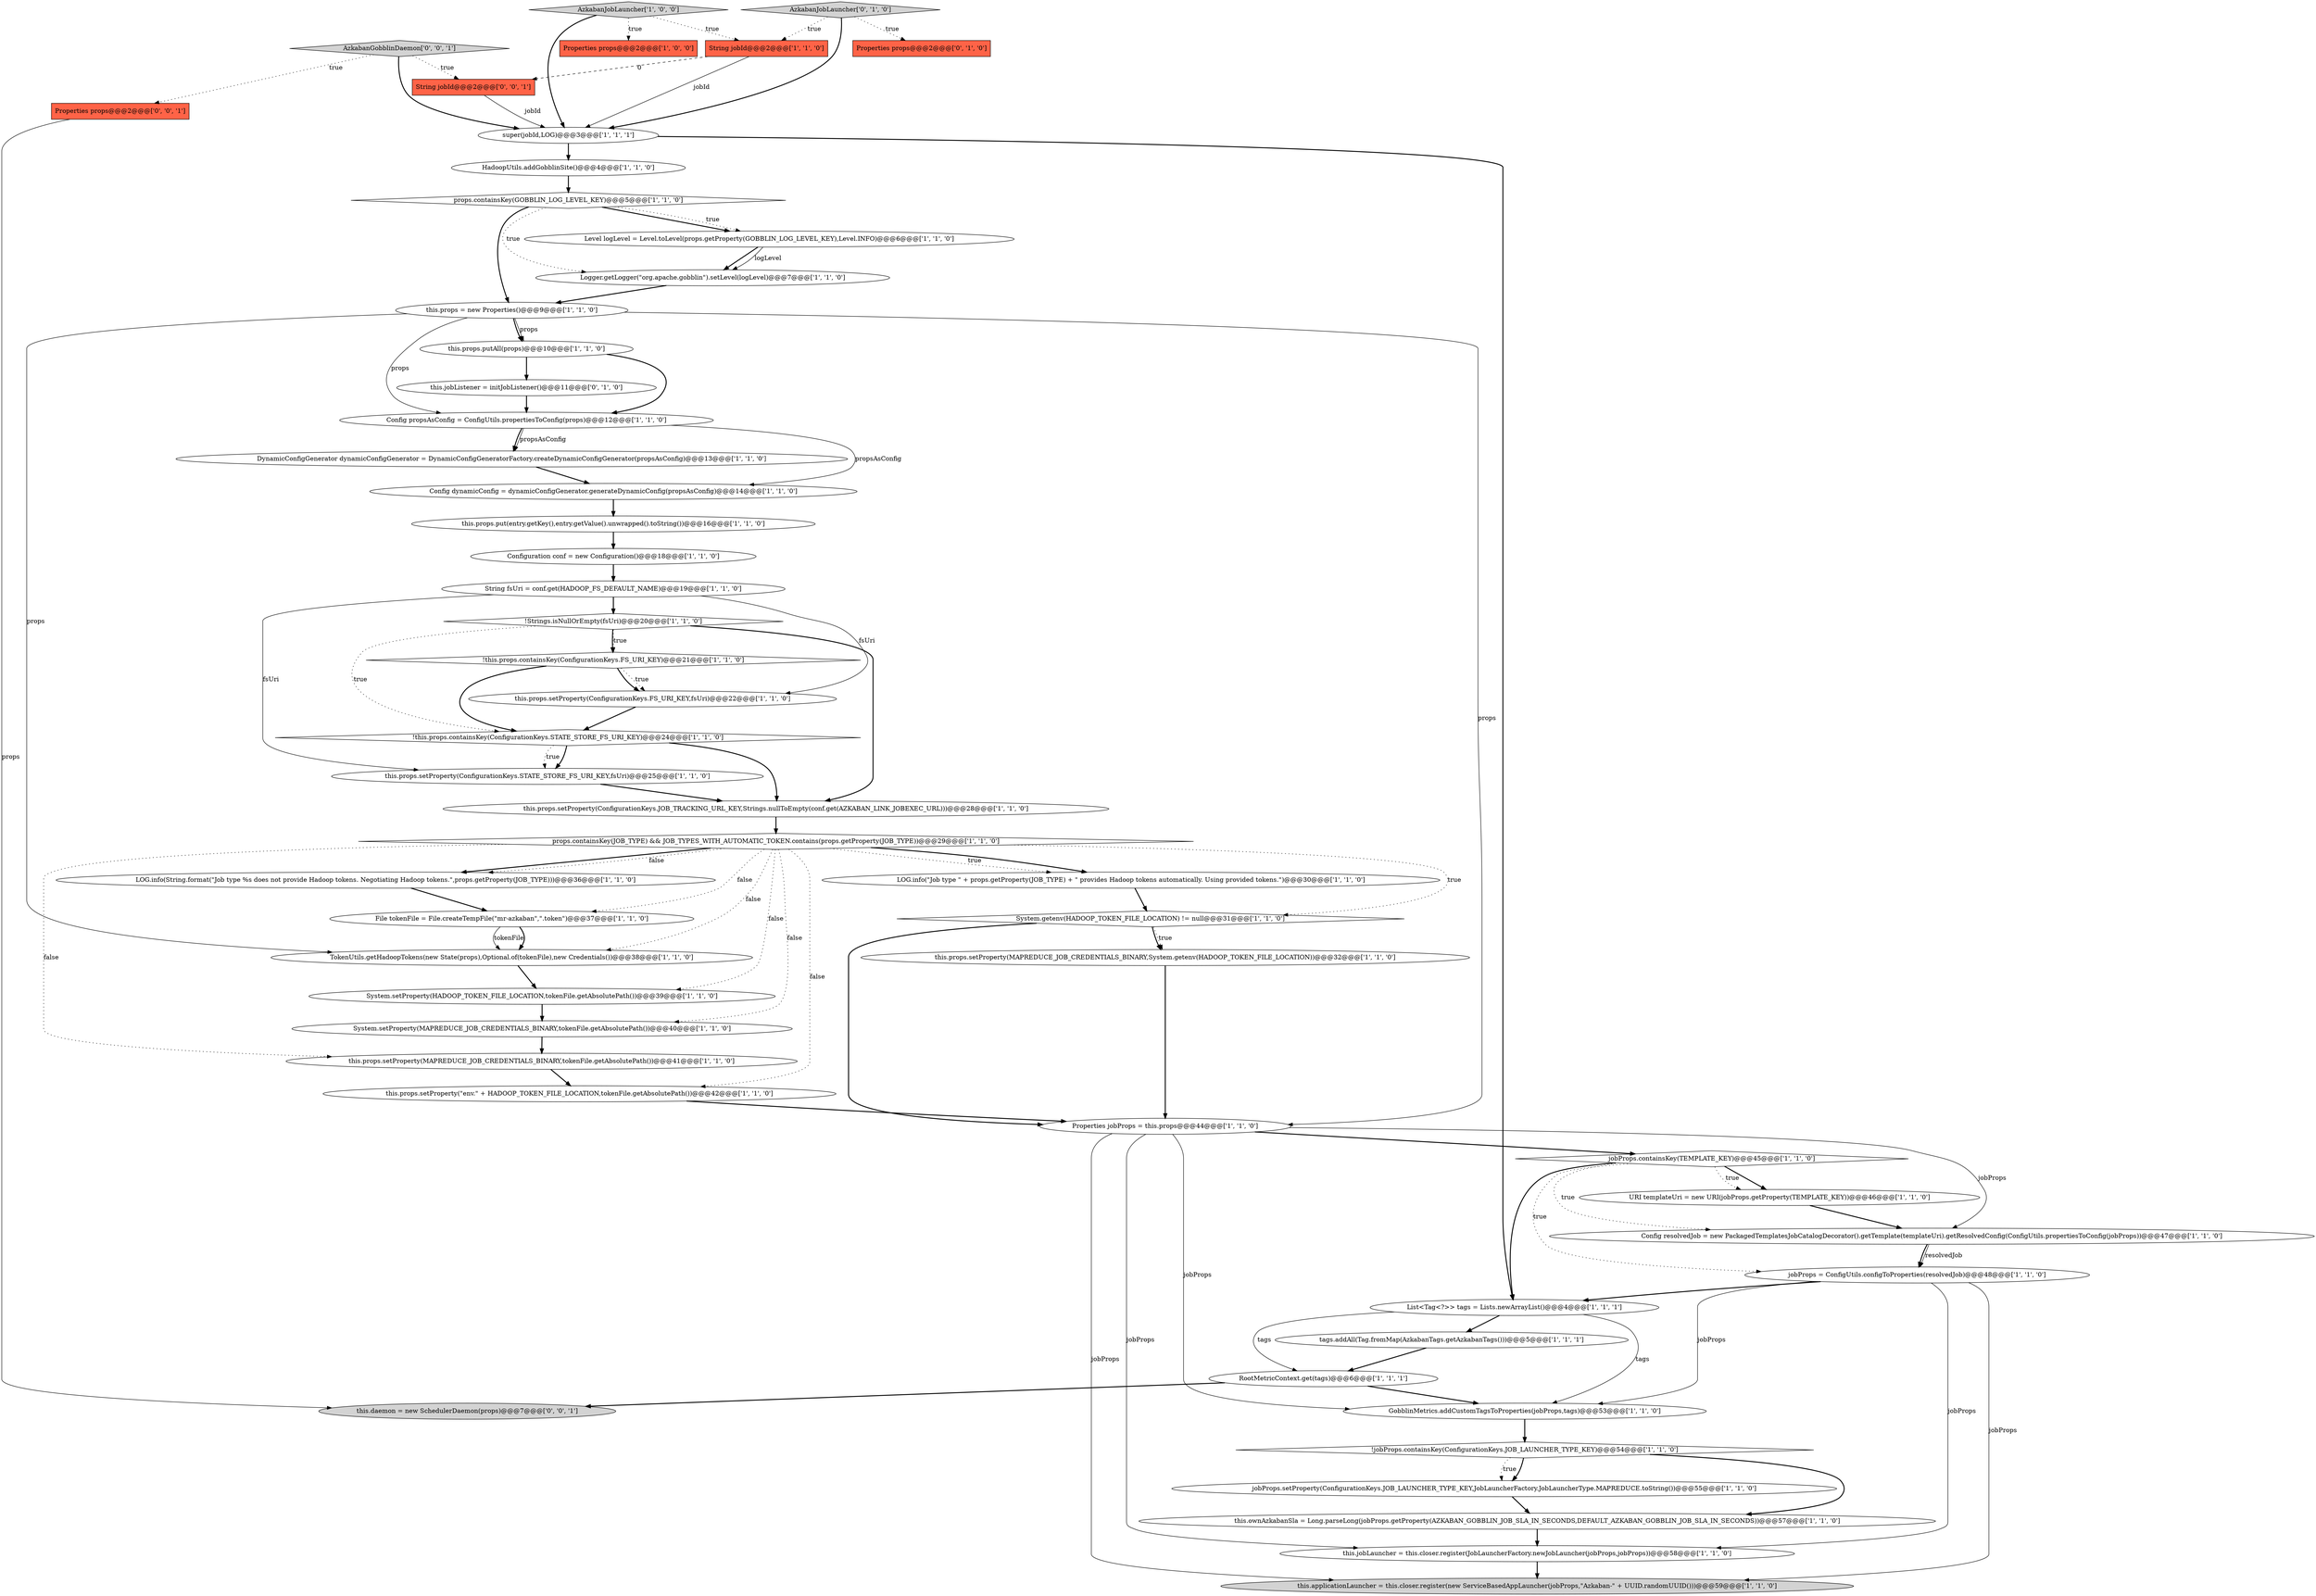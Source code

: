 digraph {
32 [style = filled, label = "this.props.setProperty(ConfigurationKeys.JOB_TRACKING_URL_KEY,Strings.nullToEmpty(conf.get(AZKABAN_LINK_JOBEXEC_URL)))@@@28@@@['1', '1', '0']", fillcolor = white, shape = ellipse image = "AAA0AAABBB1BBB"];
12 [style = filled, label = "URI templateUri = new URI(jobProps.getProperty(TEMPLATE_KEY))@@@46@@@['1', '1', '0']", fillcolor = white, shape = ellipse image = "AAA0AAABBB1BBB"];
25 [style = filled, label = "props.containsKey(JOB_TYPE) && JOB_TYPES_WITH_AUTOMATIC_TOKEN.contains(props.getProperty(JOB_TYPE))@@@29@@@['1', '1', '0']", fillcolor = white, shape = diamond image = "AAA0AAABBB1BBB"];
8 [style = filled, label = "this.props.put(entry.getKey(),entry.getValue().unwrapped().toString())@@@16@@@['1', '1', '0']", fillcolor = white, shape = ellipse image = "AAA0AAABBB1BBB"];
7 [style = filled, label = "TokenUtils.getHadoopTokens(new State(props),Optional.of(tokenFile),new Credentials())@@@38@@@['1', '1', '0']", fillcolor = white, shape = ellipse image = "AAA0AAABBB1BBB"];
53 [style = filled, label = "String jobId@@@2@@@['0', '0', '1']", fillcolor = tomato, shape = box image = "AAA0AAABBB3BBB"];
41 [style = filled, label = "jobProps.containsKey(TEMPLATE_KEY)@@@45@@@['1', '1', '0']", fillcolor = white, shape = diamond image = "AAA0AAABBB1BBB"];
0 [style = filled, label = "System.setProperty(MAPREDUCE_JOB_CREDENTIALS_BINARY,tokenFile.getAbsolutePath())@@@40@@@['1', '1', '0']", fillcolor = white, shape = ellipse image = "AAA0AAABBB1BBB"];
6 [style = filled, label = "AzkabanJobLauncher['1', '0', '0']", fillcolor = lightgray, shape = diamond image = "AAA0AAABBB1BBB"];
29 [style = filled, label = "this.props.setProperty(ConfigurationKeys.FS_URI_KEY,fsUri)@@@22@@@['1', '1', '0']", fillcolor = white, shape = ellipse image = "AAA0AAABBB1BBB"];
13 [style = filled, label = "!jobProps.containsKey(ConfigurationKeys.JOB_LAUNCHER_TYPE_KEY)@@@54@@@['1', '1', '0']", fillcolor = white, shape = diamond image = "AAA0AAABBB1BBB"];
38 [style = filled, label = "Level logLevel = Level.toLevel(props.getProperty(GOBBLIN_LOG_LEVEL_KEY),Level.INFO)@@@6@@@['1', '1', '0']", fillcolor = white, shape = ellipse image = "AAA0AAABBB1BBB"];
36 [style = filled, label = "this.props.setProperty(MAPREDUCE_JOB_CREDENTIALS_BINARY,tokenFile.getAbsolutePath())@@@41@@@['1', '1', '0']", fillcolor = white, shape = ellipse image = "AAA0AAABBB1BBB"];
49 [style = filled, label = "this.jobListener = initJobListener()@@@11@@@['0', '1', '0']", fillcolor = white, shape = ellipse image = "AAA1AAABBB2BBB"];
52 [style = filled, label = "AzkabanGobblinDaemon['0', '0', '1']", fillcolor = lightgray, shape = diamond image = "AAA0AAABBB3BBB"];
47 [style = filled, label = "AzkabanJobLauncher['0', '1', '0']", fillcolor = lightgray, shape = diamond image = "AAA0AAABBB2BBB"];
24 [style = filled, label = "Config dynamicConfig = dynamicConfigGenerator.generateDynamicConfig(propsAsConfig)@@@14@@@['1', '1', '0']", fillcolor = white, shape = ellipse image = "AAA0AAABBB1BBB"];
37 [style = filled, label = "!this.props.containsKey(ConfigurationKeys.STATE_STORE_FS_URI_KEY)@@@24@@@['1', '1', '0']", fillcolor = white, shape = diamond image = "AAA0AAABBB1BBB"];
40 [style = filled, label = "this.jobLauncher = this.closer.register(JobLauncherFactory.newJobLauncher(jobProps,jobProps))@@@58@@@['1', '1', '0']", fillcolor = white, shape = ellipse image = "AAA0AAABBB1BBB"];
21 [style = filled, label = "!this.props.containsKey(ConfigurationKeys.FS_URI_KEY)@@@21@@@['1', '1', '0']", fillcolor = white, shape = diamond image = "AAA0AAABBB1BBB"];
16 [style = filled, label = "LOG.info(String.format(\"Job type %s does not provide Hadoop tokens. Negotiating Hadoop tokens.\",props.getProperty(JOB_TYPE)))@@@36@@@['1', '1', '0']", fillcolor = white, shape = ellipse image = "AAA0AAABBB1BBB"];
26 [style = filled, label = "this.props.setProperty(MAPREDUCE_JOB_CREDENTIALS_BINARY,System.getenv(HADOOP_TOKEN_FILE_LOCATION))@@@32@@@['1', '1', '0']", fillcolor = white, shape = ellipse image = "AAA0AAABBB1BBB"];
50 [style = filled, label = "Properties props@@@2@@@['0', '0', '1']", fillcolor = tomato, shape = box image = "AAA0AAABBB3BBB"];
9 [style = filled, label = "Config resolvedJob = new PackagedTemplatesJobCatalogDecorator().getTemplate(templateUri).getResolvedConfig(ConfigUtils.propertiesToConfig(jobProps))@@@47@@@['1', '1', '0']", fillcolor = white, shape = ellipse image = "AAA0AAABBB1BBB"];
17 [style = filled, label = "!Strings.isNullOrEmpty(fsUri)@@@20@@@['1', '1', '0']", fillcolor = white, shape = diamond image = "AAA0AAABBB1BBB"];
33 [style = filled, label = "super(jobId,LOG)@@@3@@@['1', '1', '1']", fillcolor = white, shape = ellipse image = "AAA0AAABBB1BBB"];
28 [style = filled, label = "System.getenv(HADOOP_TOKEN_FILE_LOCATION) != null@@@31@@@['1', '1', '0']", fillcolor = white, shape = diamond image = "AAA0AAABBB1BBB"];
10 [style = filled, label = "jobProps.setProperty(ConfigurationKeys.JOB_LAUNCHER_TYPE_KEY,JobLauncherFactory.JobLauncherType.MAPREDUCE.toString())@@@55@@@['1', '1', '0']", fillcolor = white, shape = ellipse image = "AAA0AAABBB1BBB"];
46 [style = filled, label = "File tokenFile = File.createTempFile(\"mr-azkaban\",\".token\")@@@37@@@['1', '1', '0']", fillcolor = white, shape = ellipse image = "AAA0AAABBB1BBB"];
48 [style = filled, label = "Properties props@@@2@@@['0', '1', '0']", fillcolor = tomato, shape = box image = "AAA0AAABBB2BBB"];
35 [style = filled, label = "String fsUri = conf.get(HADOOP_FS_DEFAULT_NAME)@@@19@@@['1', '1', '0']", fillcolor = white, shape = ellipse image = "AAA0AAABBB1BBB"];
34 [style = filled, label = "HadoopUtils.addGobblinSite()@@@4@@@['1', '1', '0']", fillcolor = white, shape = ellipse image = "AAA0AAABBB1BBB"];
27 [style = filled, label = "DynamicConfigGenerator dynamicConfigGenerator = DynamicConfigGeneratorFactory.createDynamicConfigGenerator(propsAsConfig)@@@13@@@['1', '1', '0']", fillcolor = white, shape = ellipse image = "AAA0AAABBB1BBB"];
30 [style = filled, label = "LOG.info(\"Job type \" + props.getProperty(JOB_TYPE) + \" provides Hadoop tokens automatically. Using provided tokens.\")@@@30@@@['1', '1', '0']", fillcolor = white, shape = ellipse image = "AAA0AAABBB1BBB"];
42 [style = filled, label = "this.props = new Properties()@@@9@@@['1', '1', '0']", fillcolor = white, shape = ellipse image = "AAA0AAABBB1BBB"];
45 [style = filled, label = "props.containsKey(GOBBLIN_LOG_LEVEL_KEY)@@@5@@@['1', '1', '0']", fillcolor = white, shape = diamond image = "AAA0AAABBB1BBB"];
14 [style = filled, label = "this.ownAzkabanSla = Long.parseLong(jobProps.getProperty(AZKABAN_GOBBLIN_JOB_SLA_IN_SECONDS,DEFAULT_AZKABAN_GOBBLIN_JOB_SLA_IN_SECONDS))@@@57@@@['1', '1', '0']", fillcolor = white, shape = ellipse image = "AAA0AAABBB1BBB"];
11 [style = filled, label = "System.setProperty(HADOOP_TOKEN_FILE_LOCATION,tokenFile.getAbsolutePath())@@@39@@@['1', '1', '0']", fillcolor = white, shape = ellipse image = "AAA0AAABBB1BBB"];
19 [style = filled, label = "Config propsAsConfig = ConfigUtils.propertiesToConfig(props)@@@12@@@['1', '1', '0']", fillcolor = white, shape = ellipse image = "AAA0AAABBB1BBB"];
4 [style = filled, label = "this.props.setProperty(\"env.\" + HADOOP_TOKEN_FILE_LOCATION,tokenFile.getAbsolutePath())@@@42@@@['1', '1', '0']", fillcolor = white, shape = ellipse image = "AAA0AAABBB1BBB"];
43 [style = filled, label = "String jobId@@@2@@@['1', '1', '0']", fillcolor = tomato, shape = box image = "AAA0AAABBB1BBB"];
51 [style = filled, label = "this.daemon = new SchedulerDaemon(props)@@@7@@@['0', '0', '1']", fillcolor = lightgray, shape = ellipse image = "AAA0AAABBB3BBB"];
18 [style = filled, label = "Logger.getLogger(\"org.apache.gobblin\").setLevel(logLevel)@@@7@@@['1', '1', '0']", fillcolor = white, shape = ellipse image = "AAA0AAABBB1BBB"];
1 [style = filled, label = "tags.addAll(Tag.fromMap(AzkabanTags.getAzkabanTags()))@@@5@@@['1', '1', '1']", fillcolor = white, shape = ellipse image = "AAA0AAABBB1BBB"];
20 [style = filled, label = "List<Tag<?>> tags = Lists.newArrayList()@@@4@@@['1', '1', '1']", fillcolor = white, shape = ellipse image = "AAA0AAABBB1BBB"];
5 [style = filled, label = "Properties jobProps = this.props@@@44@@@['1', '1', '0']", fillcolor = white, shape = ellipse image = "AAA0AAABBB1BBB"];
3 [style = filled, label = "Configuration conf = new Configuration()@@@18@@@['1', '1', '0']", fillcolor = white, shape = ellipse image = "AAA0AAABBB1BBB"];
15 [style = filled, label = "this.props.putAll(props)@@@10@@@['1', '1', '0']", fillcolor = white, shape = ellipse image = "AAA0AAABBB1BBB"];
44 [style = filled, label = "this.applicationLauncher = this.closer.register(new ServiceBasedAppLauncher(jobProps,\"Azkaban-\" + UUID.randomUUID()))@@@59@@@['1', '1', '0']", fillcolor = lightgray, shape = ellipse image = "AAA0AAABBB1BBB"];
31 [style = filled, label = "GobblinMetrics.addCustomTagsToProperties(jobProps,tags)@@@53@@@['1', '1', '0']", fillcolor = white, shape = ellipse image = "AAA0AAABBB1BBB"];
23 [style = filled, label = "RootMetricContext.get(tags)@@@6@@@['1', '1', '1']", fillcolor = white, shape = ellipse image = "AAA0AAABBB1BBB"];
22 [style = filled, label = "this.props.setProperty(ConfigurationKeys.STATE_STORE_FS_URI_KEY,fsUri)@@@25@@@['1', '1', '0']", fillcolor = white, shape = ellipse image = "AAA0AAABBB1BBB"];
2 [style = filled, label = "Properties props@@@2@@@['1', '0', '0']", fillcolor = tomato, shape = box image = "AAA0AAABBB1BBB"];
39 [style = filled, label = "jobProps = ConfigUtils.configToProperties(resolvedJob)@@@48@@@['1', '1', '0']", fillcolor = white, shape = ellipse image = "AAA0AAABBB1BBB"];
25->30 [style = dotted, label="true"];
52->33 [style = bold, label=""];
43->33 [style = solid, label="jobId"];
46->7 [style = solid, label="tokenFile"];
47->48 [style = dotted, label="true"];
17->21 [style = bold, label=""];
47->33 [style = bold, label=""];
42->19 [style = solid, label="props"];
28->26 [style = bold, label=""];
33->34 [style = bold, label=""];
1->23 [style = bold, label=""];
7->11 [style = bold, label=""];
20->1 [style = bold, label=""];
19->27 [style = bold, label=""];
25->16 [style = bold, label=""];
3->35 [style = bold, label=""];
39->31 [style = solid, label="jobProps"];
13->10 [style = bold, label=""];
21->37 [style = bold, label=""];
43->53 [style = dashed, label="0"];
20->23 [style = solid, label="tags"];
42->15 [style = solid, label="props"];
5->41 [style = bold, label=""];
9->39 [style = bold, label=""];
15->49 [style = bold, label=""];
35->17 [style = bold, label=""];
36->4 [style = bold, label=""];
28->26 [style = dotted, label="true"];
41->39 [style = dotted, label="true"];
38->18 [style = bold, label=""];
19->27 [style = solid, label="propsAsConfig"];
35->29 [style = solid, label="fsUri"];
15->19 [style = bold, label=""];
13->10 [style = dotted, label="true"];
33->20 [style = bold, label=""];
37->32 [style = bold, label=""];
8->3 [style = bold, label=""];
25->28 [style = dotted, label="true"];
25->7 [style = dotted, label="false"];
5->31 [style = solid, label="jobProps"];
12->9 [style = bold, label=""];
17->32 [style = bold, label=""];
0->36 [style = bold, label=""];
6->43 [style = dotted, label="true"];
45->18 [style = dotted, label="true"];
50->51 [style = solid, label="props"];
46->7 [style = bold, label=""];
30->28 [style = bold, label=""];
25->0 [style = dotted, label="false"];
21->29 [style = dotted, label="true"];
5->44 [style = solid, label="jobProps"];
17->21 [style = dotted, label="true"];
10->14 [style = bold, label=""];
25->46 [style = dotted, label="false"];
20->31 [style = solid, label="tags"];
45->38 [style = bold, label=""];
39->40 [style = solid, label="jobProps"];
11->0 [style = bold, label=""];
34->45 [style = bold, label=""];
25->16 [style = dotted, label="false"];
5->9 [style = solid, label="jobProps"];
16->46 [style = bold, label=""];
22->32 [style = bold, label=""];
23->31 [style = bold, label=""];
49->19 [style = bold, label=""];
42->7 [style = solid, label="props"];
32->25 [style = bold, label=""];
39->44 [style = solid, label="jobProps"];
53->33 [style = solid, label="jobId"];
28->5 [style = bold, label=""];
52->53 [style = dotted, label="true"];
37->22 [style = bold, label=""];
31->13 [style = bold, label=""];
24->8 [style = bold, label=""];
23->51 [style = bold, label=""];
9->39 [style = solid, label="resolvedJob"];
25->36 [style = dotted, label="false"];
41->9 [style = dotted, label="true"];
42->5 [style = solid, label="props"];
17->37 [style = dotted, label="true"];
38->18 [style = solid, label="logLevel"];
18->42 [style = bold, label=""];
25->11 [style = dotted, label="false"];
39->20 [style = bold, label=""];
52->50 [style = dotted, label="true"];
29->37 [style = bold, label=""];
4->5 [style = bold, label=""];
47->43 [style = dotted, label="true"];
35->22 [style = solid, label="fsUri"];
41->12 [style = bold, label=""];
6->33 [style = bold, label=""];
21->29 [style = bold, label=""];
40->44 [style = bold, label=""];
25->4 [style = dotted, label="false"];
5->40 [style = solid, label="jobProps"];
27->24 [style = bold, label=""];
45->38 [style = dotted, label="true"];
26->5 [style = bold, label=""];
45->42 [style = bold, label=""];
37->22 [style = dotted, label="true"];
19->24 [style = solid, label="propsAsConfig"];
41->12 [style = dotted, label="true"];
42->15 [style = bold, label=""];
14->40 [style = bold, label=""];
6->2 [style = dotted, label="true"];
13->14 [style = bold, label=""];
25->30 [style = bold, label=""];
41->20 [style = bold, label=""];
}
